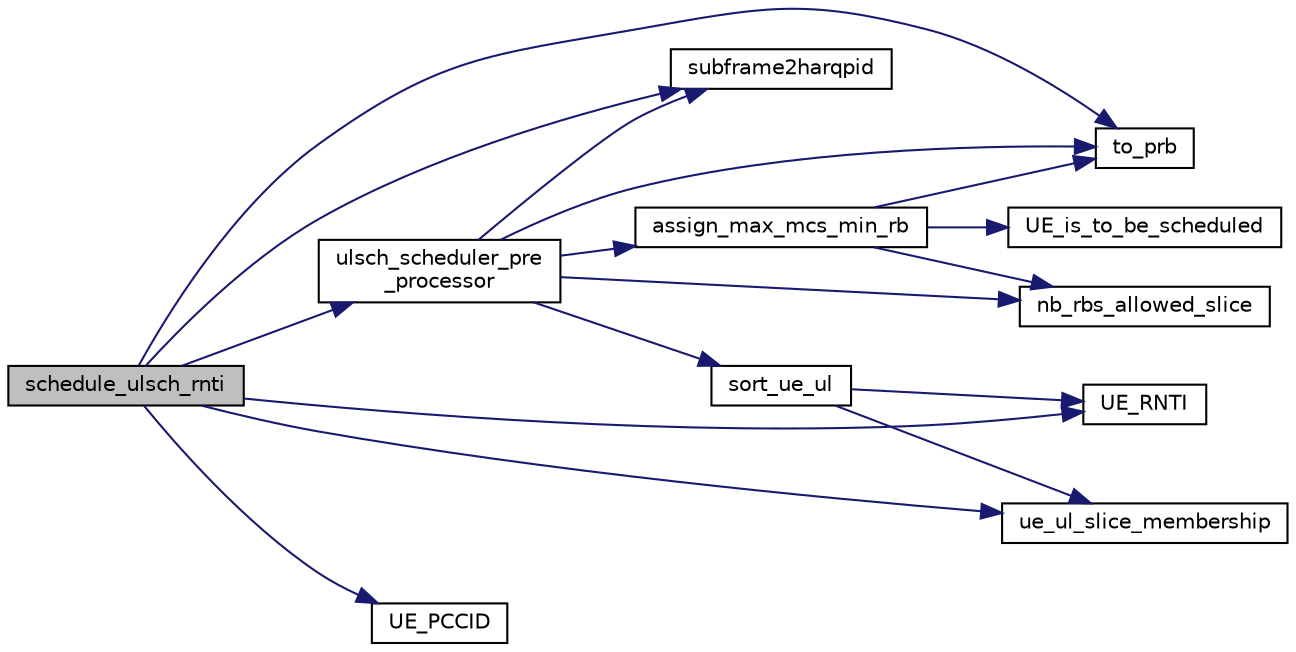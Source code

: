 digraph "schedule_ulsch_rnti"
{
 // LATEX_PDF_SIZE
  edge [fontname="Helvetica",fontsize="10",labelfontname="Helvetica",labelfontsize="10"];
  node [fontname="Helvetica",fontsize="10",shape=record];
  rankdir="LR";
  Node1 [label="schedule_ulsch_rnti",height=0.2,width=0.4,color="black", fillcolor="grey75", style="filled", fontcolor="black",tooltip="ULSCH Scheduling per RNTI."];
  Node1 -> Node2 [color="midnightblue",fontsize="10",style="solid",fontname="Helvetica"];
  Node2 [label="subframe2harqpid",height=0.2,width=0.4,color="black", fillcolor="white", style="filled",URL="$group____mac.html#gab50114bec770935c2cfd4c57407bdcbf",tooltip=" "];
  Node1 -> Node3 [color="midnightblue",fontsize="10",style="solid",fontname="Helvetica"];
  Node3 [label="to_prb",height=0.2,width=0.4,color="black", fillcolor="white", style="filled",URL="$group____mac.html#ga2ecb220c8c3fc34274ba8838c3106240",tooltip=" "];
  Node1 -> Node4 [color="midnightblue",fontsize="10",style="solid",fontname="Helvetica"];
  Node4 [label="UE_PCCID",height=0.2,width=0.4,color="black", fillcolor="white", style="filled",URL="$group____mac.html#ga63d612e6b94450ff40406b999ab25448",tooltip=" "];
  Node1 -> Node5 [color="midnightblue",fontsize="10",style="solid",fontname="Helvetica"];
  Node5 [label="UE_RNTI",height=0.2,width=0.4,color="black", fillcolor="white", style="filled",URL="$group____mac.html#gab1357b72b8008581c108de6f662a3ca8",tooltip=" "];
  Node1 -> Node6 [color="midnightblue",fontsize="10",style="solid",fontname="Helvetica"];
  Node6 [label="ue_ul_slice_membership",height=0.2,width=0.4,color="black", fillcolor="white", style="filled",URL="$group____mac.html#gadf38014b919b7ac76c4dc33eecbd001b",tooltip="本函式負責ＵＬ slice 的 ue_list篩選，根據輸入的UE_id 與 slice id 做判斷, 若此ＵＥ屬於輸入的這個slice id 則return true,..."];
  Node1 -> Node7 [color="midnightblue",fontsize="10",style="solid",fontname="Helvetica"];
  Node7 [label="ulsch_scheduler_pre\l_processor",height=0.2,width=0.4,color="black", fillcolor="white", style="filled",URL="$group____mac.html#ga9b0d9fce88877cda3f402198e12e80e1",tooltip="ULSCH PRE_PROCESSOR."];
  Node7 -> Node8 [color="midnightblue",fontsize="10",style="solid",fontname="Helvetica"];
  Node8 [label="assign_max_mcs_min_rb",height=0.2,width=0.4,color="black", fillcolor="white", style="filled",URL="$group____mac.html#gadb513b2fbfe989ae539cafba25fe97da",tooltip=" "];
  Node8 -> Node9 [color="midnightblue",fontsize="10",style="solid",fontname="Helvetica"];
  Node9 [label="nb_rbs_allowed_slice",height=0.2,width=0.4,color="black", fillcolor="white", style="filled",URL="$group____mac.html#ga9b2f93599394d16d8f54a817d8e24b8a",tooltip="this function wil return how many rbs you can use. you input a percentage of slice and overall number..."];
  Node8 -> Node3 [color="midnightblue",fontsize="10",style="solid",fontname="Helvetica"];
  Node8 -> Node10 [color="midnightblue",fontsize="10",style="solid",fontname="Helvetica"];
  Node10 [label="UE_is_to_be_scheduled",height=0.2,width=0.4,color="black", fillcolor="white", style="filled",URL="$group____mac.html#gaffec396556173680789dc663b96b1ca9",tooltip=" "];
  Node7 -> Node9 [color="midnightblue",fontsize="10",style="solid",fontname="Helvetica"];
  Node7 -> Node11 [color="midnightblue",fontsize="10",style="solid",fontname="Helvetica"];
  Node11 [label="sort_ue_ul",height=0.2,width=0.4,color="black", fillcolor="white", style="filled",URL="$pre__processor_8c.html#a4dd5976a915c4fb62b76449d27a09942",tooltip=" "];
  Node11 -> Node5 [color="midnightblue",fontsize="10",style="solid",fontname="Helvetica"];
  Node11 -> Node6 [color="midnightblue",fontsize="10",style="solid",fontname="Helvetica"];
  Node7 -> Node2 [color="midnightblue",fontsize="10",style="solid",fontname="Helvetica"];
  Node7 -> Node3 [color="midnightblue",fontsize="10",style="solid",fontname="Helvetica"];
}

